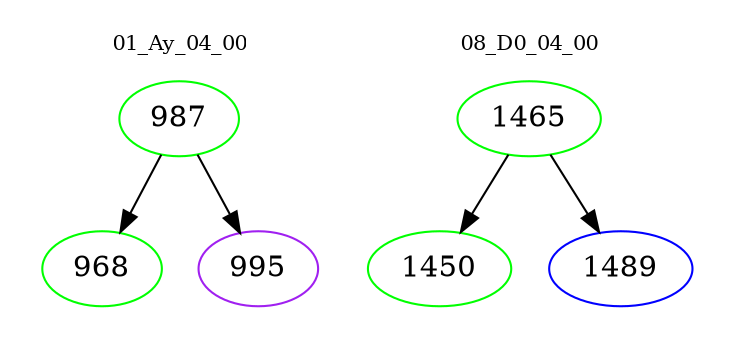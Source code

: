 digraph{
subgraph cluster_0 {
color = white
label = "01_Ay_04_00";
fontsize=10;
T0_987 [label="987", color="green"]
T0_987 -> T0_968 [color="black"]
T0_968 [label="968", color="green"]
T0_987 -> T0_995 [color="black"]
T0_995 [label="995", color="purple"]
}
subgraph cluster_1 {
color = white
label = "08_D0_04_00";
fontsize=10;
T1_1465 [label="1465", color="green"]
T1_1465 -> T1_1450 [color="black"]
T1_1450 [label="1450", color="green"]
T1_1465 -> T1_1489 [color="black"]
T1_1489 [label="1489", color="blue"]
}
}
